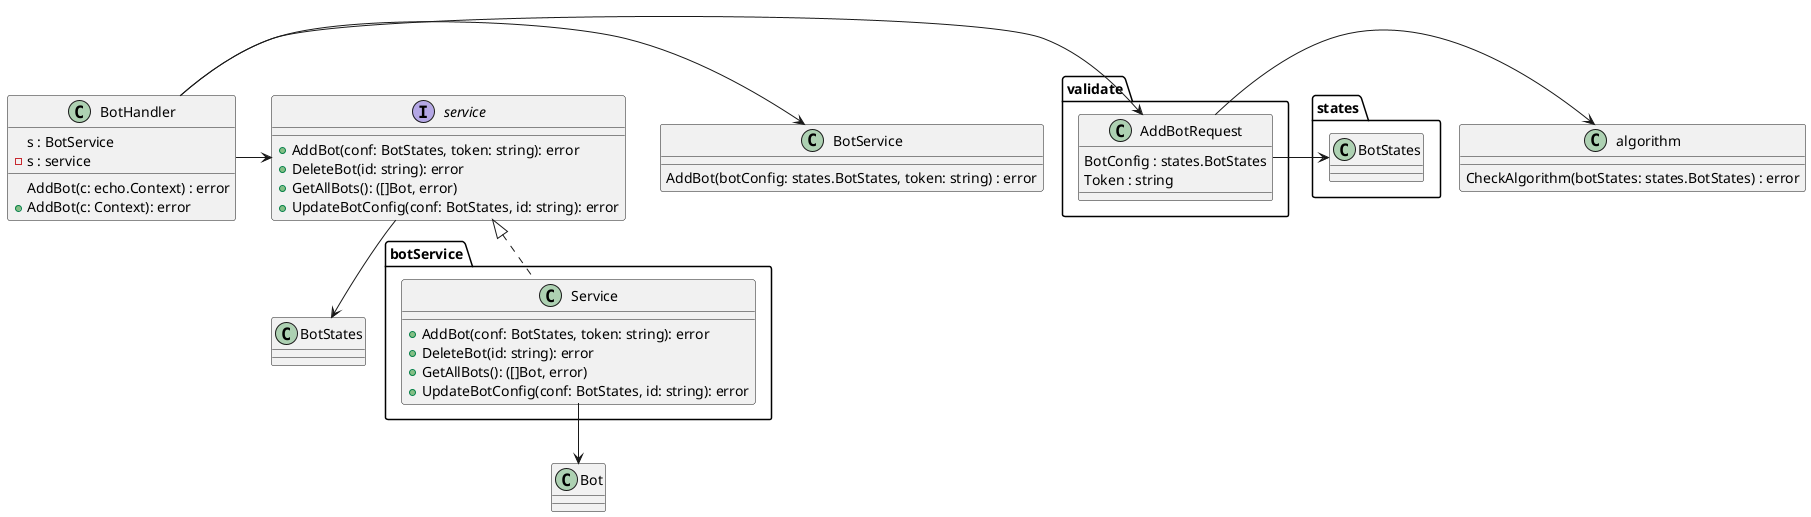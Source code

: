@startuml
class BotHandler {

s : BotService
AddBot(c: echo.Context) : error
}
class validate.AddBotRequest {

BotConfig : states.BotStates
Token : string
}
class states.BotStates
class algorithm {

CheckAlgorithm(botStates: states.BotStates) : error
}
class BotService {

AddBot(botConfig: states.BotStates, token: string) : error
}
BotHandler -> validate.AddBotRequest
validate.AddBotRequest -> states.BotStates
validate.AddBotRequest -> algorithm
BotHandler -> BotService
class BotHandler {
    - s : service
    + AddBot(c: Context): error
}

interface service {
    + AddBot(conf: BotStates, token: string): error
    + DeleteBot(id: string): error
    + GetAllBots(): ([]Bot, error)
    + UpdateBotConfig(conf: BotStates, id: string): error
}

class botService.Service {
    + AddBot(conf: BotStates, token: string): error
    + DeleteBot(id: string): error
    + GetAllBots(): ([]Bot, error)
    + UpdateBotConfig(conf: BotStates, id: string): error
}

class BotStates
class Bot

BotHandler -> service
service <|.. botService.Service
service --> BotStates
botService.Service --> Bot

@enduml